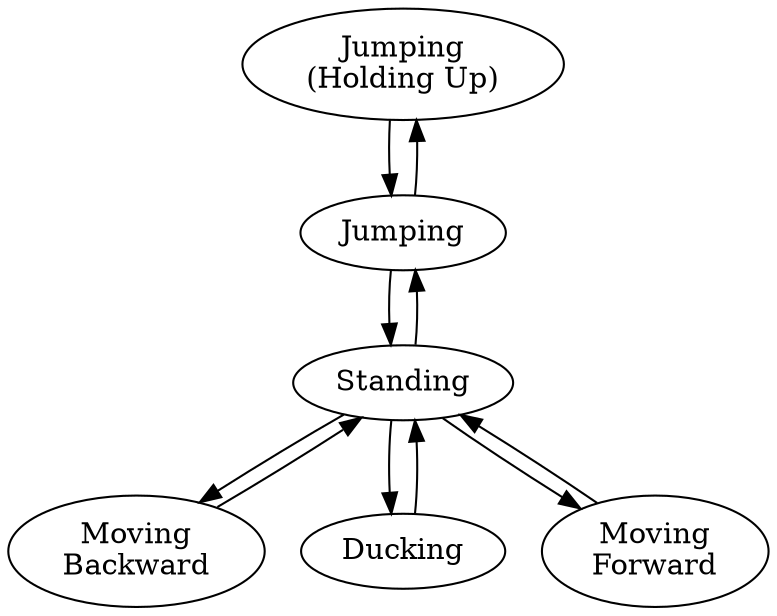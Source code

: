 digraph G {

MovingForward [label="Moving\nForward"];
MovingBackward [label="Moving\nBackward"];
JumpingHoldingUp [label="Jumping\n(Holding Up)"]

JumpingHoldingUp -> Jumping;
Jumping -> JumpingHoldingUp [constraint=false];
Jumping -> Standing;
Standing -> Jumping [constraint=false];

Standing -> MovingBackward;
MovingBackward -> Standing [constraint=false];

Standing -> Ducking;
Ducking -> Standing [constraint=false];

Standing -> MovingForward;
MovingForward -> Standing [constraint=false];

{rank=same;MovingForward;MovingBackward;Ducking}
MovingBackward->Ducking->MovingForward [style=invis];

}
